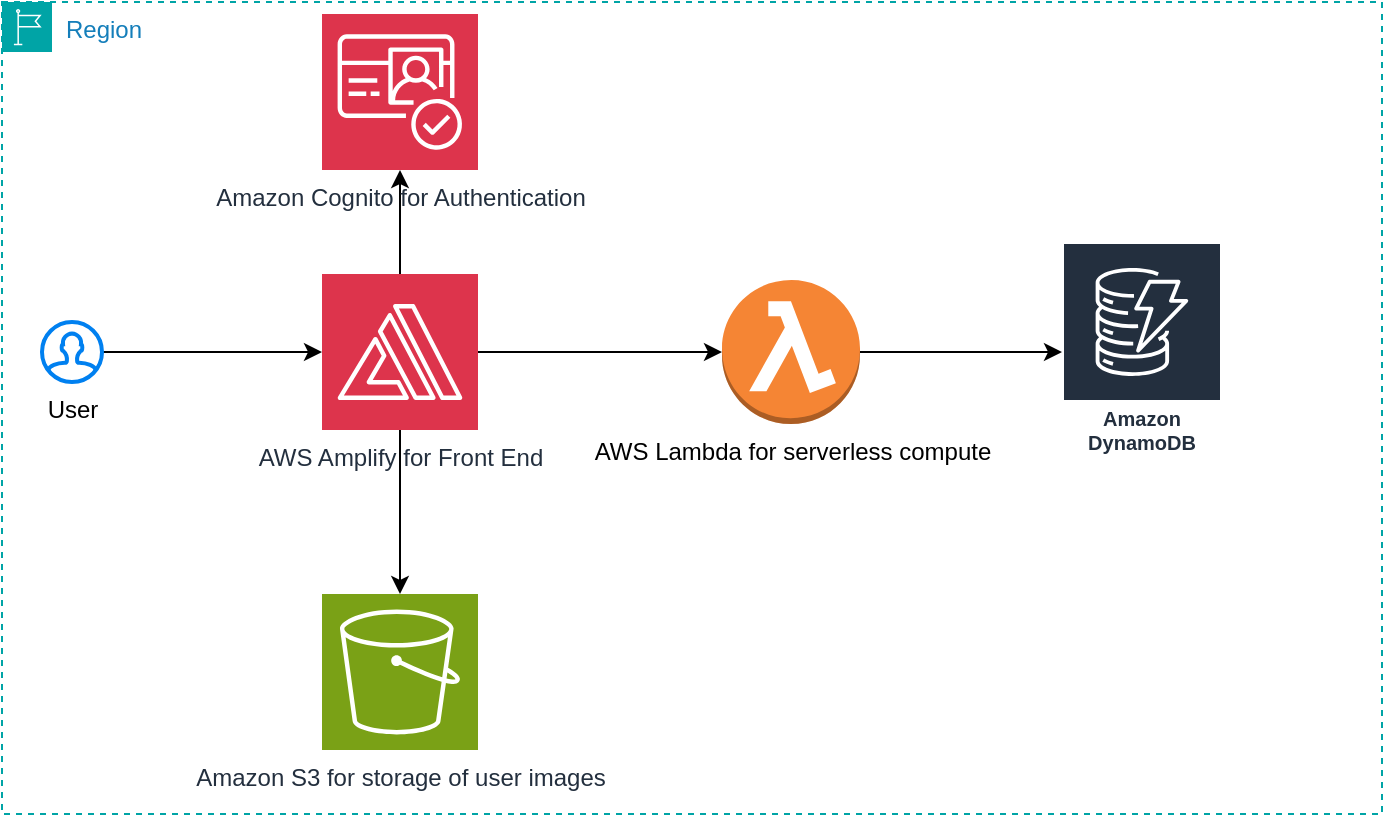 <mxfile version="24.6.2" type="github" pages="3">
  <diagram name="Architecture Diagram" id="JZH0-FLLyCloRmju1dn3">
    <mxGraphModel dx="934" dy="1718" grid="1" gridSize="10" guides="1" tooltips="1" connect="1" arrows="1" fold="1" page="1" pageScale="1" pageWidth="850" pageHeight="1100" math="0" shadow="0">
      <root>
        <mxCell id="0" />
        <mxCell id="1" parent="0" />
        <mxCell id="2DrnAxiI8oJ7b_8rXmdr-9" value="" style="edgeStyle=orthogonalEdgeStyle;rounded=0;orthogonalLoop=1;jettySize=auto;html=1;" edge="1" parent="1" source="2DrnAxiI8oJ7b_8rXmdr-1" target="2DrnAxiI8oJ7b_8rXmdr-3">
          <mxGeometry relative="1" as="geometry" />
        </mxCell>
        <mxCell id="2DrnAxiI8oJ7b_8rXmdr-14" value="" style="edgeStyle=orthogonalEdgeStyle;rounded=0;orthogonalLoop=1;jettySize=auto;html=1;" edge="1" parent="1" source="2DrnAxiI8oJ7b_8rXmdr-1" target="2DrnAxiI8oJ7b_8rXmdr-13">
          <mxGeometry relative="1" as="geometry" />
        </mxCell>
        <mxCell id="2DrnAxiI8oJ7b_8rXmdr-1" value="AWS Amplify for Front End" style="sketch=0;points=[[0,0,0],[0.25,0,0],[0.5,0,0],[0.75,0,0],[1,0,0],[0,1,0],[0.25,1,0],[0.5,1,0],[0.75,1,0],[1,1,0],[0,0.25,0],[0,0.5,0],[0,0.75,0],[1,0.25,0],[1,0.5,0],[1,0.75,0]];outlineConnect=0;fontColor=#232F3E;fillColor=#DD344C;strokeColor=#ffffff;dashed=0;verticalLabelPosition=bottom;verticalAlign=top;align=center;html=1;fontSize=12;fontStyle=0;aspect=fixed;shape=mxgraph.aws4.resourceIcon;resIcon=mxgraph.aws4.amplify;" vertex="1" parent="1">
          <mxGeometry x="240" y="110" width="78" height="78" as="geometry" />
        </mxCell>
        <mxCell id="2DrnAxiI8oJ7b_8rXmdr-8" style="edgeStyle=orthogonalEdgeStyle;rounded=0;orthogonalLoop=1;jettySize=auto;html=1;" edge="1" parent="1" source="2DrnAxiI8oJ7b_8rXmdr-2" target="2DrnAxiI8oJ7b_8rXmdr-1">
          <mxGeometry relative="1" as="geometry" />
        </mxCell>
        <mxCell id="2DrnAxiI8oJ7b_8rXmdr-2" value="User" style="html=1;verticalLabelPosition=bottom;align=center;labelBackgroundColor=#ffffff;verticalAlign=top;strokeWidth=2;strokeColor=#0080F0;shadow=0;dashed=0;shape=mxgraph.ios7.icons.user;" vertex="1" parent="1">
          <mxGeometry x="100" y="134" width="30" height="30" as="geometry" />
        </mxCell>
        <mxCell id="2DrnAxiI8oJ7b_8rXmdr-11" value="" style="edgeStyle=orthogonalEdgeStyle;rounded=0;orthogonalLoop=1;jettySize=auto;html=1;" edge="1" parent="1" source="2DrnAxiI8oJ7b_8rXmdr-4" target="2DrnAxiI8oJ7b_8rXmdr-5">
          <mxGeometry relative="1" as="geometry" />
        </mxCell>
        <mxCell id="2DrnAxiI8oJ7b_8rXmdr-4" value="AWS Lambda for serverless compute" style="outlineConnect=0;dashed=0;verticalLabelPosition=bottom;verticalAlign=top;align=center;html=1;shape=mxgraph.aws3.lambda_function;fillColor=#F58534;gradientColor=none;" vertex="1" parent="1">
          <mxGeometry x="440" y="113" width="69" height="72" as="geometry" />
        </mxCell>
        <mxCell id="2DrnAxiI8oJ7b_8rXmdr-7" value="Region" style="points=[[0,0],[0.25,0],[0.5,0],[0.75,0],[1,0],[1,0.25],[1,0.5],[1,0.75],[1,1],[0.75,1],[0.5,1],[0.25,1],[0,1],[0,0.75],[0,0.5],[0,0.25]];outlineConnect=0;gradientColor=none;html=1;whiteSpace=wrap;fontSize=12;fontStyle=0;container=1;pointerEvents=0;collapsible=0;recursiveResize=0;shape=mxgraph.aws4.group;grIcon=mxgraph.aws4.group_region;strokeColor=#00A4A6;fillColor=none;verticalAlign=top;align=left;spacingLeft=30;fontColor=#147EBA;dashed=1;" vertex="1" parent="1">
          <mxGeometry x="80" y="-26" width="690" height="406" as="geometry" />
        </mxCell>
        <mxCell id="2DrnAxiI8oJ7b_8rXmdr-3" value="Amazon Cognito for Authentication" style="sketch=0;points=[[0,0,0],[0.25,0,0],[0.5,0,0],[0.75,0,0],[1,0,0],[0,1,0],[0.25,1,0],[0.5,1,0],[0.75,1,0],[1,1,0],[0,0.25,0],[0,0.5,0],[0,0.75,0],[1,0.25,0],[1,0.5,0],[1,0.75,0]];outlineConnect=0;fontColor=#232F3E;fillColor=#DD344C;strokeColor=#ffffff;dashed=0;verticalLabelPosition=bottom;verticalAlign=top;align=center;html=1;fontSize=12;fontStyle=0;aspect=fixed;shape=mxgraph.aws4.resourceIcon;resIcon=mxgraph.aws4.cognito;" vertex="1" parent="2DrnAxiI8oJ7b_8rXmdr-7">
          <mxGeometry x="160" y="6" width="78" height="78" as="geometry" />
        </mxCell>
        <mxCell id="2DrnAxiI8oJ7b_8rXmdr-5" value="Amazon DynamoDB" style="sketch=0;outlineConnect=0;fontColor=#232F3E;gradientColor=none;strokeColor=#ffffff;fillColor=#232F3E;dashed=0;verticalLabelPosition=middle;verticalAlign=bottom;align=center;html=1;whiteSpace=wrap;fontSize=10;fontStyle=1;spacing=3;shape=mxgraph.aws4.productIcon;prIcon=mxgraph.aws4.dynamodb;" vertex="1" parent="2DrnAxiI8oJ7b_8rXmdr-7">
          <mxGeometry x="530" y="120" width="80" height="110" as="geometry" />
        </mxCell>
        <mxCell id="2DrnAxiI8oJ7b_8rXmdr-13" value="Amazon S3 for storage of user images" style="sketch=0;points=[[0,0,0],[0.25,0,0],[0.5,0,0],[0.75,0,0],[1,0,0],[0,1,0],[0.25,1,0],[0.5,1,0],[0.75,1,0],[1,1,0],[0,0.25,0],[0,0.5,0],[0,0.75,0],[1,0.25,0],[1,0.5,0],[1,0.75,0]];outlineConnect=0;fontColor=#232F3E;fillColor=#7AA116;strokeColor=#ffffff;dashed=0;verticalLabelPosition=bottom;verticalAlign=top;align=center;html=1;fontSize=12;fontStyle=0;aspect=fixed;shape=mxgraph.aws4.resourceIcon;resIcon=mxgraph.aws4.s3;" vertex="1" parent="2DrnAxiI8oJ7b_8rXmdr-7">
          <mxGeometry x="160" y="296" width="78" height="78" as="geometry" />
        </mxCell>
        <mxCell id="2DrnAxiI8oJ7b_8rXmdr-10" style="edgeStyle=orthogonalEdgeStyle;rounded=0;orthogonalLoop=1;jettySize=auto;html=1;entryX=0;entryY=0.5;entryDx=0;entryDy=0;entryPerimeter=0;" edge="1" parent="1" source="2DrnAxiI8oJ7b_8rXmdr-1" target="2DrnAxiI8oJ7b_8rXmdr-4">
          <mxGeometry relative="1" as="geometry" />
        </mxCell>
      </root>
    </mxGraphModel>
  </diagram>
  <diagram id="TLsGfiIsSxEGUOccpMmi" name="Use Case Diagram">
    <mxGraphModel dx="1493" dy="804" grid="1" gridSize="10" guides="1" tooltips="1" connect="1" arrows="1" fold="1" page="1" pageScale="1" pageWidth="850" pageHeight="1100" math="0" shadow="0">
      <root>
        <mxCell id="0" />
        <mxCell id="1" parent="0" />
        <mxCell id="-1Xe-ImiM9QoBPIT_Px7-9" value="" style="rounded=0;whiteSpace=wrap;html=1;direction=south;" vertex="1" parent="1">
          <mxGeometry x="390" y="100" width="170" height="410" as="geometry" />
        </mxCell>
        <mxCell id="-1Xe-ImiM9QoBPIT_Px7-1" value="Game User" style="shape=umlActor;verticalLabelPosition=bottom;verticalAlign=top;html=1;outlineConnect=0;" vertex="1" parent="1">
          <mxGeometry x="220" y="220" width="30" height="60" as="geometry" />
        </mxCell>
        <mxCell id="-1Xe-ImiM9QoBPIT_Px7-2" value="Register" style="strokeWidth=2;html=1;shape=mxgraph.flowchart.start_1;whiteSpace=wrap;" vertex="1" parent="1">
          <mxGeometry x="430" y="150" width="90" height="50" as="geometry" />
        </mxCell>
        <mxCell id="-1Xe-ImiM9QoBPIT_Px7-3" value="Log in " style="strokeWidth=2;html=1;shape=mxgraph.flowchart.start_1;whiteSpace=wrap;" vertex="1" parent="1">
          <mxGeometry x="425" y="230" width="90" height="50" as="geometry" />
        </mxCell>
        <mxCell id="-1Xe-ImiM9QoBPIT_Px7-4" value="Start Game" style="strokeWidth=2;html=1;shape=mxgraph.flowchart.start_1;whiteSpace=wrap;" vertex="1" parent="1">
          <mxGeometry x="430" y="290" width="90" height="50" as="geometry" />
        </mxCell>
        <mxCell id="-1Xe-ImiM9QoBPIT_Px7-5" value="End Game" style="strokeWidth=2;html=1;shape=mxgraph.flowchart.start_1;whiteSpace=wrap;" vertex="1" parent="1">
          <mxGeometry x="425" y="404" width="90" height="50" as="geometry" />
        </mxCell>
        <mxCell id="-1Xe-ImiM9QoBPIT_Px7-10" value="" style="endArrow=none;html=1;rounded=0;entryX=0.044;entryY=0.68;entryDx=0;entryDy=0;entryPerimeter=0;" edge="1" parent="1" target="-1Xe-ImiM9QoBPIT_Px7-2">
          <mxGeometry width="50" height="50" relative="1" as="geometry">
            <mxPoint x="250" y="250" as="sourcePoint" />
            <mxPoint x="300" y="200" as="targetPoint" />
          </mxGeometry>
        </mxCell>
        <mxCell id="-1Xe-ImiM9QoBPIT_Px7-11" value="" style="endArrow=none;html=1;rounded=0;" edge="1" parent="1" target="-1Xe-ImiM9QoBPIT_Px7-3">
          <mxGeometry width="50" height="50" relative="1" as="geometry">
            <mxPoint x="260" y="260" as="sourcePoint" />
            <mxPoint x="444" y="194" as="targetPoint" />
          </mxGeometry>
        </mxCell>
        <mxCell id="-1Xe-ImiM9QoBPIT_Px7-12" value="" style="endArrow=none;html=1;rounded=0;" edge="1" parent="1" target="-1Xe-ImiM9QoBPIT_Px7-4">
          <mxGeometry width="50" height="50" relative="1" as="geometry">
            <mxPoint x="270" y="270" as="sourcePoint" />
            <mxPoint x="435" y="266" as="targetPoint" />
          </mxGeometry>
        </mxCell>
        <mxCell id="-1Xe-ImiM9QoBPIT_Px7-13" value="" style="endArrow=none;html=1;rounded=0;entryX=0.067;entryY=0.22;entryDx=0;entryDy=0;entryPerimeter=0;" edge="1" parent="1" target="-1Xe-ImiM9QoBPIT_Px7-5">
          <mxGeometry width="50" height="50" relative="1" as="geometry">
            <mxPoint x="280" y="280" as="sourcePoint" />
            <mxPoint x="435" y="323" as="targetPoint" />
          </mxGeometry>
        </mxCell>
        <mxCell id="-1Xe-ImiM9QoBPIT_Px7-14" value="Rubik&#39;s Cube Game Simulator" style="text;html=1;align=center;verticalAlign=middle;resizable=0;points=[];autosize=1;strokeColor=none;fillColor=none;" vertex="1" parent="1">
          <mxGeometry x="385" y="100" width="180" height="30" as="geometry" />
        </mxCell>
        <mxCell id="2w3_IL6iqXTeNnjyOFSY-1" value="Log out" style="strokeWidth=2;html=1;shape=mxgraph.flowchart.start_1;whiteSpace=wrap;" vertex="1" parent="1">
          <mxGeometry x="425" y="464" width="90" height="50" as="geometry" />
        </mxCell>
        <mxCell id="2w3_IL6iqXTeNnjyOFSY-2" value="" style="endArrow=none;html=1;rounded=0;entryX=0;entryY=0.5;entryDx=0;entryDy=0;entryPerimeter=0;" edge="1" parent="1" target="2w3_IL6iqXTeNnjyOFSY-1">
          <mxGeometry width="50" height="50" relative="1" as="geometry">
            <mxPoint x="290" y="290" as="sourcePoint" />
            <mxPoint x="442" y="390" as="targetPoint" />
          </mxGeometry>
        </mxCell>
        <mxCell id="2w3_IL6iqXTeNnjyOFSY-3" value="Rotate Cube" style="strokeWidth=2;html=1;shape=mxgraph.flowchart.start_1;whiteSpace=wrap;" vertex="1" parent="1">
          <mxGeometry x="425" y="350" width="90" height="50" as="geometry" />
        </mxCell>
        <mxCell id="2w3_IL6iqXTeNnjyOFSY-4" value="" style="endArrow=none;html=1;rounded=0;entryX=0.056;entryY=0.26;entryDx=0;entryDy=0;entryPerimeter=0;" edge="1" parent="1" target="2w3_IL6iqXTeNnjyOFSY-3">
          <mxGeometry width="50" height="50" relative="1" as="geometry">
            <mxPoint x="280" y="280" as="sourcePoint" />
            <mxPoint x="440" y="315" as="targetPoint" />
          </mxGeometry>
        </mxCell>
      </root>
    </mxGraphModel>
  </diagram>
  <diagram id="fKJ_ks-yESDDJivnzKg6" name="State Diagram- Login">
    <mxGraphModel dx="1194" dy="643" grid="1" gridSize="10" guides="1" tooltips="1" connect="1" arrows="1" fold="1" page="1" pageScale="1" pageWidth="850" pageHeight="1100" math="0" shadow="0">
      <root>
        <mxCell id="0" />
        <mxCell id="1" parent="0" />
        <mxCell id="YPyH5qNkjhE4wjmVVlKB-6" value="" style="edgeStyle=orthogonalEdgeStyle;rounded=0;orthogonalLoop=1;jettySize=auto;html=1;" edge="1" parent="1" source="YPyH5qNkjhE4wjmVVlKB-1" target="YPyH5qNkjhE4wjmVVlKB-3">
          <mxGeometry relative="1" as="geometry" />
        </mxCell>
        <mxCell id="YPyH5qNkjhE4wjmVVlKB-1" value="" style="ellipse;whiteSpace=wrap;html=1;aspect=fixed;" vertex="1" parent="1">
          <mxGeometry x="320" y="100" width="50" height="50" as="geometry" />
        </mxCell>
        <mxCell id="YPyH5qNkjhE4wjmVVlKB-2" value="" style="ellipse;whiteSpace=wrap;html=1;aspect=fixed;" vertex="1" parent="1">
          <mxGeometry x="320" y="470" width="50" height="50" as="geometry" />
        </mxCell>
        <mxCell id="YPyH5qNkjhE4wjmVVlKB-3" value="Login" style="rounded=0;whiteSpace=wrap;html=1;" vertex="1" parent="1">
          <mxGeometry x="302.5" y="190" width="85" height="40" as="geometry" />
        </mxCell>
        <mxCell id="YPyH5qNkjhE4wjmVVlKB-4" value="Login failed" style="rounded=0;whiteSpace=wrap;html=1;" vertex="1" parent="1">
          <mxGeometry x="450" y="240" width="85" height="40" as="geometry" />
        </mxCell>
        <mxCell id="YPyH5qNkjhE4wjmVVlKB-5" value="Login successful" style="rounded=0;whiteSpace=wrap;html=1;" vertex="1" parent="1">
          <mxGeometry x="302.5" y="370" width="85" height="40" as="geometry" />
        </mxCell>
      </root>
    </mxGraphModel>
  </diagram>
</mxfile>
